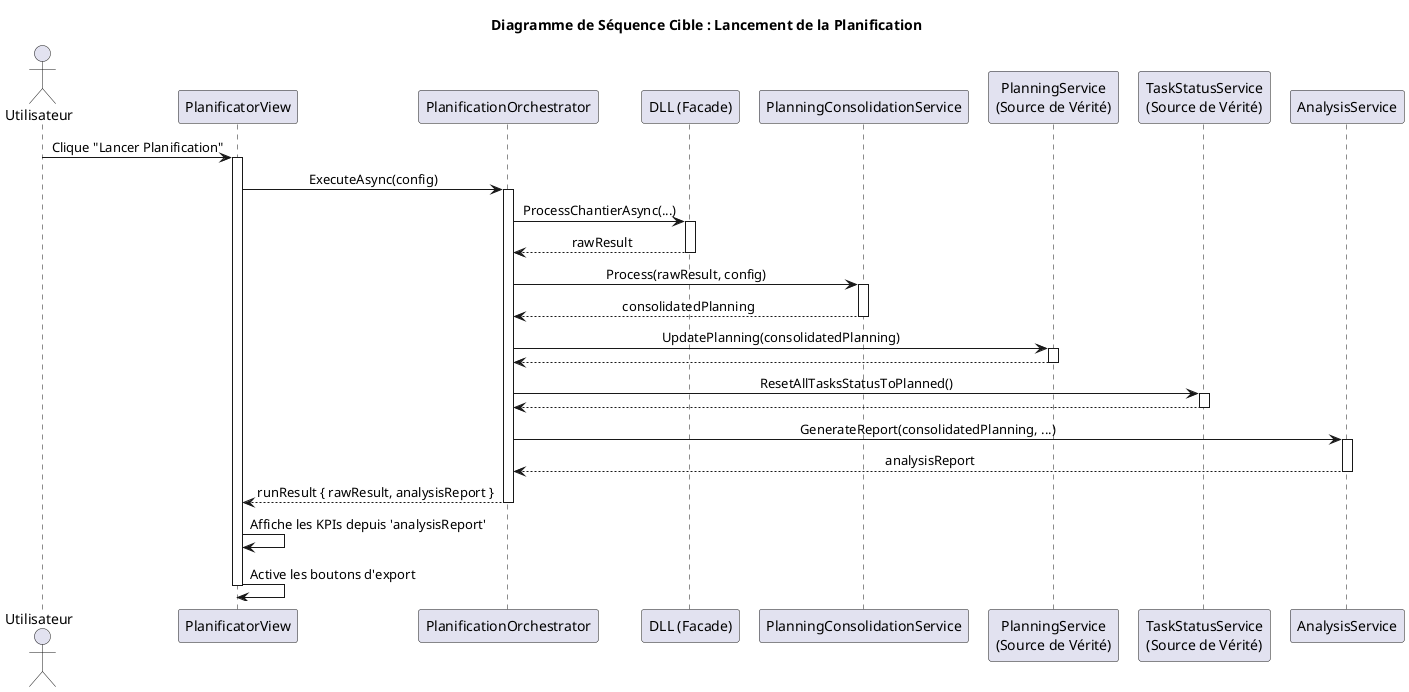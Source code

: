 @startuml
' --- Configuration ---
title Diagramme de Séquence Cible : Lancement de la Planification
skinparam componentStyle uml2
skinparam wrapWidth 250
skinparam participantPadding 5
skinparam sequenceMessageAlign center
' --- Participants ---
actor Utilisateur
participant "PlanificatorView" as UI
participant "PlanificationOrchestrator" as Orchestrator
participant "DLL (Facade)" as Facade
participant "PlanningConsolidationService" as Consolidator
participant "PlanningService\n(Source de Vérité)" as PlanningSvc
participant "TaskStatusService\n(Source de Vérité)" as StatusSvc
participant "AnalysisService" as AnalysisSvc
' --- Flux ---
Utilisateur -> UI : Clique "Lancer Planification"
activate UI
UI -> Orchestrator : ExecuteAsync(config)
activate Orchestrator
Orchestrator -> Facade : ProcessChantierAsync(...)
activate Facade
Facade --> Orchestrator : rawResult
deactivate Facade
Orchestrator -> Consolidator : Process(rawResult, config)
activate Consolidator
Consolidator --> Orchestrator : consolidatedPlanning
deactivate Consolidator
Orchestrator -> PlanningSvc : UpdatePlanning(consolidatedPlanning)
activate PlanningSvc
PlanningSvc --> Orchestrator
deactivate PlanningSvc
Orchestrator -> StatusSvc : ResetAllTasksStatusToPlanned()
activate StatusSvc
StatusSvc --> Orchestrator
deactivate StatusSvc
Orchestrator -> AnalysisSvc : GenerateReport(consolidatedPlanning, ...)
activate AnalysisSvc
AnalysisSvc --> Orchestrator : analysisReport
deactivate AnalysisSvc
Orchestrator --> UI : runResult { rawResult, analysisReport }
deactivate Orchestrator
UI -> UI : Affiche les KPIs depuis 'analysisReport'
UI -> UI : Active les boutons d'export
deactivate UI
@enduml